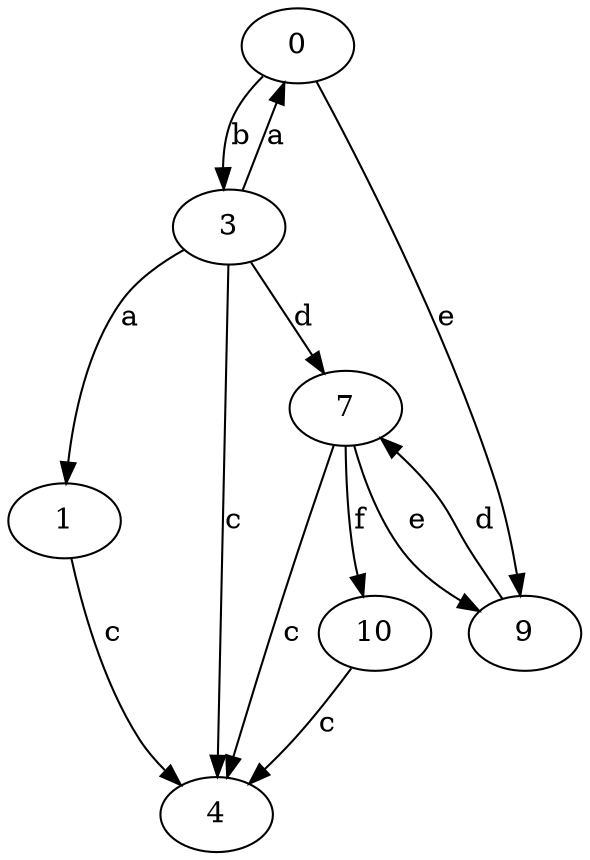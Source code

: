 strict digraph  {
0;
1;
3;
4;
7;
9;
10;
0 -> 3  [label=b];
0 -> 9  [label=e];
1 -> 4  [label=c];
3 -> 0  [label=a];
3 -> 1  [label=a];
3 -> 4  [label=c];
3 -> 7  [label=d];
7 -> 4  [label=c];
7 -> 9  [label=e];
7 -> 10  [label=f];
9 -> 7  [label=d];
10 -> 4  [label=c];
}
